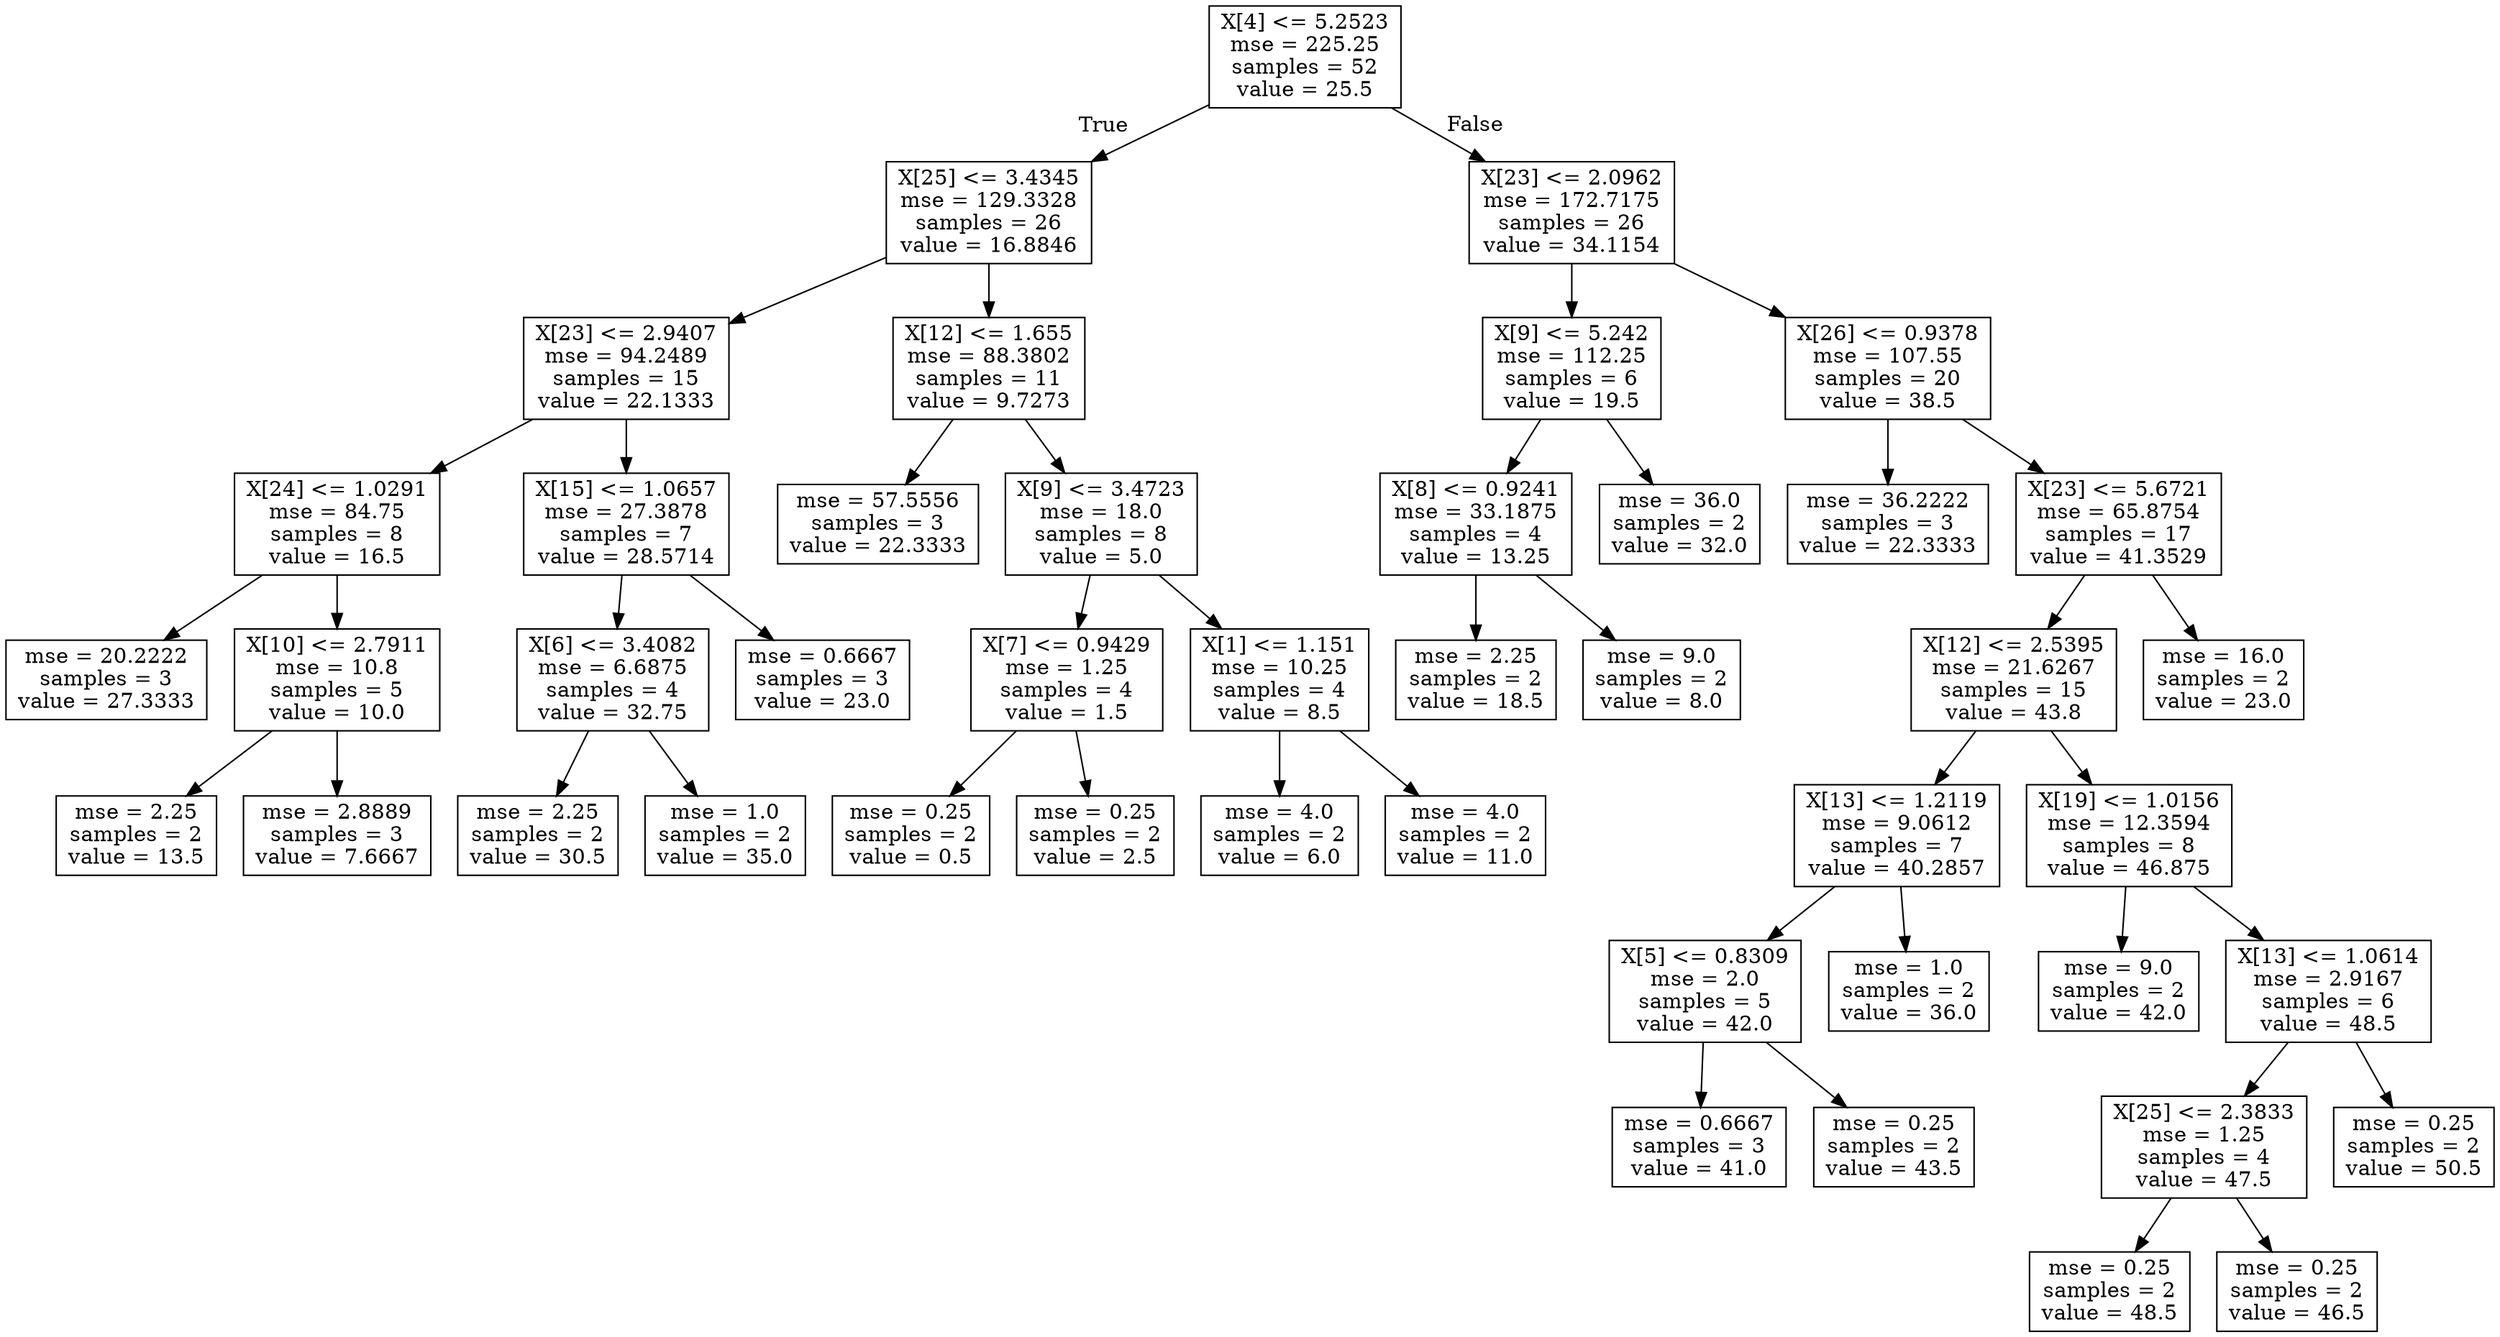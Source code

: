 digraph Tree {
node [shape=box] ;
0 [label="X[4] <= 5.2523\nmse = 225.25\nsamples = 52\nvalue = 25.5"] ;
1 [label="X[25] <= 3.4345\nmse = 129.3328\nsamples = 26\nvalue = 16.8846"] ;
0 -> 1 [labeldistance=2.5, labelangle=45, headlabel="True"] ;
2 [label="X[23] <= 2.9407\nmse = 94.2489\nsamples = 15\nvalue = 22.1333"] ;
1 -> 2 ;
3 [label="X[24] <= 1.0291\nmse = 84.75\nsamples = 8\nvalue = 16.5"] ;
2 -> 3 ;
4 [label="mse = 20.2222\nsamples = 3\nvalue = 27.3333"] ;
3 -> 4 ;
5 [label="X[10] <= 2.7911\nmse = 10.8\nsamples = 5\nvalue = 10.0"] ;
3 -> 5 ;
6 [label="mse = 2.25\nsamples = 2\nvalue = 13.5"] ;
5 -> 6 ;
7 [label="mse = 2.8889\nsamples = 3\nvalue = 7.6667"] ;
5 -> 7 ;
8 [label="X[15] <= 1.0657\nmse = 27.3878\nsamples = 7\nvalue = 28.5714"] ;
2 -> 8 ;
9 [label="X[6] <= 3.4082\nmse = 6.6875\nsamples = 4\nvalue = 32.75"] ;
8 -> 9 ;
10 [label="mse = 2.25\nsamples = 2\nvalue = 30.5"] ;
9 -> 10 ;
11 [label="mse = 1.0\nsamples = 2\nvalue = 35.0"] ;
9 -> 11 ;
12 [label="mse = 0.6667\nsamples = 3\nvalue = 23.0"] ;
8 -> 12 ;
13 [label="X[12] <= 1.655\nmse = 88.3802\nsamples = 11\nvalue = 9.7273"] ;
1 -> 13 ;
14 [label="mse = 57.5556\nsamples = 3\nvalue = 22.3333"] ;
13 -> 14 ;
15 [label="X[9] <= 3.4723\nmse = 18.0\nsamples = 8\nvalue = 5.0"] ;
13 -> 15 ;
16 [label="X[7] <= 0.9429\nmse = 1.25\nsamples = 4\nvalue = 1.5"] ;
15 -> 16 ;
17 [label="mse = 0.25\nsamples = 2\nvalue = 0.5"] ;
16 -> 17 ;
18 [label="mse = 0.25\nsamples = 2\nvalue = 2.5"] ;
16 -> 18 ;
19 [label="X[1] <= 1.151\nmse = 10.25\nsamples = 4\nvalue = 8.5"] ;
15 -> 19 ;
20 [label="mse = 4.0\nsamples = 2\nvalue = 6.0"] ;
19 -> 20 ;
21 [label="mse = 4.0\nsamples = 2\nvalue = 11.0"] ;
19 -> 21 ;
22 [label="X[23] <= 2.0962\nmse = 172.7175\nsamples = 26\nvalue = 34.1154"] ;
0 -> 22 [labeldistance=2.5, labelangle=-45, headlabel="False"] ;
23 [label="X[9] <= 5.242\nmse = 112.25\nsamples = 6\nvalue = 19.5"] ;
22 -> 23 ;
24 [label="X[8] <= 0.9241\nmse = 33.1875\nsamples = 4\nvalue = 13.25"] ;
23 -> 24 ;
25 [label="mse = 2.25\nsamples = 2\nvalue = 18.5"] ;
24 -> 25 ;
26 [label="mse = 9.0\nsamples = 2\nvalue = 8.0"] ;
24 -> 26 ;
27 [label="mse = 36.0\nsamples = 2\nvalue = 32.0"] ;
23 -> 27 ;
28 [label="X[26] <= 0.9378\nmse = 107.55\nsamples = 20\nvalue = 38.5"] ;
22 -> 28 ;
29 [label="mse = 36.2222\nsamples = 3\nvalue = 22.3333"] ;
28 -> 29 ;
30 [label="X[23] <= 5.6721\nmse = 65.8754\nsamples = 17\nvalue = 41.3529"] ;
28 -> 30 ;
31 [label="X[12] <= 2.5395\nmse = 21.6267\nsamples = 15\nvalue = 43.8"] ;
30 -> 31 ;
32 [label="X[13] <= 1.2119\nmse = 9.0612\nsamples = 7\nvalue = 40.2857"] ;
31 -> 32 ;
33 [label="X[5] <= 0.8309\nmse = 2.0\nsamples = 5\nvalue = 42.0"] ;
32 -> 33 ;
34 [label="mse = 0.6667\nsamples = 3\nvalue = 41.0"] ;
33 -> 34 ;
35 [label="mse = 0.25\nsamples = 2\nvalue = 43.5"] ;
33 -> 35 ;
36 [label="mse = 1.0\nsamples = 2\nvalue = 36.0"] ;
32 -> 36 ;
37 [label="X[19] <= 1.0156\nmse = 12.3594\nsamples = 8\nvalue = 46.875"] ;
31 -> 37 ;
38 [label="mse = 9.0\nsamples = 2\nvalue = 42.0"] ;
37 -> 38 ;
39 [label="X[13] <= 1.0614\nmse = 2.9167\nsamples = 6\nvalue = 48.5"] ;
37 -> 39 ;
40 [label="X[25] <= 2.3833\nmse = 1.25\nsamples = 4\nvalue = 47.5"] ;
39 -> 40 ;
41 [label="mse = 0.25\nsamples = 2\nvalue = 48.5"] ;
40 -> 41 ;
42 [label="mse = 0.25\nsamples = 2\nvalue = 46.5"] ;
40 -> 42 ;
43 [label="mse = 0.25\nsamples = 2\nvalue = 50.5"] ;
39 -> 43 ;
44 [label="mse = 16.0\nsamples = 2\nvalue = 23.0"] ;
30 -> 44 ;
}